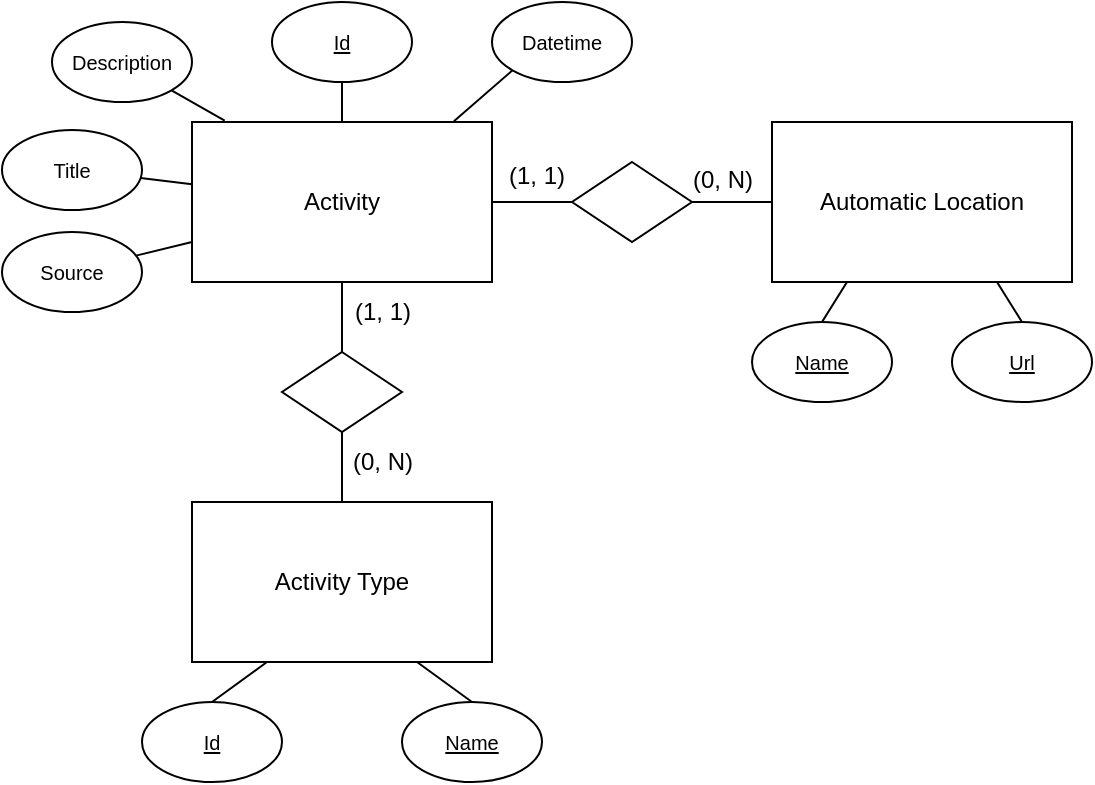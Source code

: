 <mxfile version="21.6.1" type="device">
  <diagram name="Página-1" id="A7tceK6vV1O0fZQoj8Uq">
    <mxGraphModel dx="580" dy="570" grid="1" gridSize="10" guides="1" tooltips="1" connect="1" arrows="1" fold="1" page="1" pageScale="1" pageWidth="827" pageHeight="1169" math="0" shadow="0">
      <root>
        <mxCell id="0" />
        <mxCell id="1" parent="0" />
        <mxCell id="eH5JWXhEJGaev719BXgN-16" value="" style="edgeStyle=orthogonalEdgeStyle;rounded=0;orthogonalLoop=1;jettySize=auto;html=1;endArrow=none;endFill=0;" parent="1" source="eH5JWXhEJGaev719BXgN-1" target="eH5JWXhEJGaev719BXgN-15" edge="1">
          <mxGeometry relative="1" as="geometry" />
        </mxCell>
        <mxCell id="eH5JWXhEJGaev719BXgN-1" value="Activity" style="rounded=0;whiteSpace=wrap;html=1;" parent="1" vertex="1">
          <mxGeometry x="1090" y="510" width="150" height="80" as="geometry" />
        </mxCell>
        <mxCell id="eH5JWXhEJGaev719BXgN-8" value="" style="rounded=0;orthogonalLoop=1;jettySize=auto;html=1;endArrow=none;endFill=0;" parent="1" source="eH5JWXhEJGaev719BXgN-4" target="eH5JWXhEJGaev719BXgN-1" edge="1">
          <mxGeometry relative="1" as="geometry" />
        </mxCell>
        <mxCell id="eH5JWXhEJGaev719BXgN-4" value="&lt;font style=&quot;font-size: 10px;&quot;&gt;Title&lt;/font&gt;" style="ellipse;whiteSpace=wrap;html=1;" parent="1" vertex="1">
          <mxGeometry x="995" y="514" width="70" height="40" as="geometry" />
        </mxCell>
        <mxCell id="eH5JWXhEJGaev719BXgN-5" value="&lt;font style=&quot;font-size: 10px;&quot;&gt;Description&lt;/font&gt;" style="ellipse;whiteSpace=wrap;html=1;" parent="1" vertex="1">
          <mxGeometry x="1020" y="460" width="70" height="40" as="geometry" />
        </mxCell>
        <mxCell id="eH5JWXhEJGaev719BXgN-9" value="" style="endArrow=none;html=1;rounded=0;exitX=1;exitY=1;exitDx=0;exitDy=0;entryX=0.109;entryY=-0.008;entryDx=0;entryDy=0;endFill=0;entryPerimeter=0;" parent="1" source="eH5JWXhEJGaev719BXgN-5" target="eH5JWXhEJGaev719BXgN-1" edge="1">
          <mxGeometry width="50" height="50" relative="1" as="geometry">
            <mxPoint x="920" y="570" as="sourcePoint" />
            <mxPoint x="970" y="520" as="targetPoint" />
          </mxGeometry>
        </mxCell>
        <mxCell id="eH5JWXhEJGaev719BXgN-10" value="&lt;font style=&quot;font-size: 10px;&quot;&gt;Datetime&lt;/font&gt;" style="ellipse;whiteSpace=wrap;html=1;" parent="1" vertex="1">
          <mxGeometry x="1240" y="450" width="70" height="40" as="geometry" />
        </mxCell>
        <mxCell id="eH5JWXhEJGaev719BXgN-11" value="" style="endArrow=none;html=1;rounded=0;exitX=0;exitY=1;exitDx=0;exitDy=0;entryX=0.873;entryY=-0.004;entryDx=0;entryDy=0;endFill=0;entryPerimeter=0;" parent="1" source="eH5JWXhEJGaev719BXgN-10" target="eH5JWXhEJGaev719BXgN-1" edge="1">
          <mxGeometry width="50" height="50" relative="1" as="geometry">
            <mxPoint x="920" y="660" as="sourcePoint" />
            <mxPoint x="970" y="610" as="targetPoint" />
          </mxGeometry>
        </mxCell>
        <mxCell id="eH5JWXhEJGaev719BXgN-14" value="Activity Type" style="rounded=0;whiteSpace=wrap;html=1;" parent="1" vertex="1">
          <mxGeometry x="1090" y="700" width="150" height="80" as="geometry" />
        </mxCell>
        <mxCell id="eH5JWXhEJGaev719BXgN-17" value="" style="edgeStyle=orthogonalEdgeStyle;rounded=0;orthogonalLoop=1;jettySize=auto;html=1;endArrow=none;endFill=0;" parent="1" source="eH5JWXhEJGaev719BXgN-15" target="eH5JWXhEJGaev719BXgN-14" edge="1">
          <mxGeometry relative="1" as="geometry" />
        </mxCell>
        <mxCell id="eH5JWXhEJGaev719BXgN-15" value="" style="rhombus;whiteSpace=wrap;html=1;" parent="1" vertex="1">
          <mxGeometry x="1135" y="625" width="60" height="40" as="geometry" />
        </mxCell>
        <mxCell id="eH5JWXhEJGaev719BXgN-18" value="(0, N)" style="text;html=1;align=center;verticalAlign=middle;resizable=0;points=[];autosize=1;strokeColor=none;fillColor=none;" parent="1" vertex="1">
          <mxGeometry x="1160" y="665" width="50" height="30" as="geometry" />
        </mxCell>
        <mxCell id="eH5JWXhEJGaev719BXgN-19" value="(1, 1)" style="text;html=1;align=center;verticalAlign=middle;resizable=0;points=[];autosize=1;strokeColor=none;fillColor=none;" parent="1" vertex="1">
          <mxGeometry x="1160" y="590" width="50" height="30" as="geometry" />
        </mxCell>
        <mxCell id="eH5JWXhEJGaev719BXgN-20" value="&lt;font style=&quot;font-size: 10px;&quot;&gt;&lt;u&gt;Id&lt;/u&gt;&lt;/font&gt;" style="ellipse;whiteSpace=wrap;html=1;" parent="1" vertex="1">
          <mxGeometry x="1065" y="800" width="70" height="40" as="geometry" />
        </mxCell>
        <mxCell id="eH5JWXhEJGaev719BXgN-21" value="&lt;font style=&quot;font-size: 10px;&quot;&gt;&lt;u&gt;Name&lt;/u&gt;&lt;/font&gt;" style="ellipse;whiteSpace=wrap;html=1;" parent="1" vertex="1">
          <mxGeometry x="1195" y="800" width="70" height="40" as="geometry" />
        </mxCell>
        <mxCell id="eH5JWXhEJGaev719BXgN-22" value="" style="endArrow=none;html=1;rounded=0;entryX=0.25;entryY=1;entryDx=0;entryDy=0;endFill=0;" parent="1" target="eH5JWXhEJGaev719BXgN-14" edge="1">
          <mxGeometry width="50" height="50" relative="1" as="geometry">
            <mxPoint x="1100" y="800" as="sourcePoint" />
            <mxPoint x="1030" y="760" as="targetPoint" />
          </mxGeometry>
        </mxCell>
        <mxCell id="eH5JWXhEJGaev719BXgN-23" value="" style="endArrow=none;html=1;rounded=0;entryX=0.75;entryY=1;entryDx=0;entryDy=0;exitX=0.5;exitY=0;exitDx=0;exitDy=0;endFill=0;" parent="1" source="eH5JWXhEJGaev719BXgN-21" target="eH5JWXhEJGaev719BXgN-14" edge="1">
          <mxGeometry width="50" height="50" relative="1" as="geometry">
            <mxPoint x="1110" y="810" as="sourcePoint" />
            <mxPoint x="1138" y="790" as="targetPoint" />
          </mxGeometry>
        </mxCell>
        <mxCell id="eH5JWXhEJGaev719BXgN-24" value="&lt;font style=&quot;font-size: 10px;&quot;&gt;&lt;u&gt;Id&lt;/u&gt;&lt;/font&gt;" style="ellipse;whiteSpace=wrap;html=1;" parent="1" vertex="1">
          <mxGeometry x="1130" y="450" width="70" height="40" as="geometry" />
        </mxCell>
        <mxCell id="eH5JWXhEJGaev719BXgN-25" value="" style="endArrow=none;html=1;rounded=0;exitX=0.5;exitY=1;exitDx=0;exitDy=0;endFill=0;entryX=0.5;entryY=0;entryDx=0;entryDy=0;" parent="1" source="eH5JWXhEJGaev719BXgN-24" target="eH5JWXhEJGaev719BXgN-1" edge="1">
          <mxGeometry width="50" height="50" relative="1" as="geometry">
            <mxPoint x="930" y="600" as="sourcePoint" />
            <mxPoint x="980" y="550" as="targetPoint" />
          </mxGeometry>
        </mxCell>
        <mxCell id="eH5JWXhEJGaev719BXgN-28" value="Automatic Location" style="rounded=0;whiteSpace=wrap;html=1;" parent="1" vertex="1">
          <mxGeometry x="1380" y="510" width="150" height="80" as="geometry" />
        </mxCell>
        <mxCell id="eH5JWXhEJGaev719BXgN-30" value="&lt;font style=&quot;font-size: 10px;&quot;&gt;&lt;u&gt;Name&lt;/u&gt;&lt;/font&gt;" style="ellipse;whiteSpace=wrap;html=1;" parent="1" vertex="1">
          <mxGeometry x="1370" y="610" width="70" height="40" as="geometry" />
        </mxCell>
        <mxCell id="eH5JWXhEJGaev719BXgN-31" value="&lt;font style=&quot;font-size: 10px;&quot;&gt;&lt;u&gt;Url&lt;/u&gt;&lt;/font&gt;" style="ellipse;whiteSpace=wrap;html=1;" parent="1" vertex="1">
          <mxGeometry x="1470" y="610" width="70" height="40" as="geometry" />
        </mxCell>
        <mxCell id="eH5JWXhEJGaev719BXgN-39" value="" style="edgeStyle=orthogonalEdgeStyle;rounded=0;orthogonalLoop=1;jettySize=auto;html=1;endArrow=none;endFill=0;" parent="1" source="eH5JWXhEJGaev719BXgN-35" target="eH5JWXhEJGaev719BXgN-28" edge="1">
          <mxGeometry relative="1" as="geometry" />
        </mxCell>
        <mxCell id="eH5JWXhEJGaev719BXgN-40" value="" style="edgeStyle=orthogonalEdgeStyle;rounded=0;orthogonalLoop=1;jettySize=auto;html=1;endArrow=none;endFill=0;" parent="1" source="eH5JWXhEJGaev719BXgN-35" target="eH5JWXhEJGaev719BXgN-1" edge="1">
          <mxGeometry relative="1" as="geometry" />
        </mxCell>
        <mxCell id="eH5JWXhEJGaev719BXgN-35" value="" style="rhombus;whiteSpace=wrap;html=1;" parent="1" vertex="1">
          <mxGeometry x="1280" y="530" width="60" height="40" as="geometry" />
        </mxCell>
        <mxCell id="eH5JWXhEJGaev719BXgN-43" value="(1, 1)" style="text;html=1;align=center;verticalAlign=middle;resizable=0;points=[];autosize=1;strokeColor=none;fillColor=none;" parent="1" vertex="1">
          <mxGeometry x="1237" y="522" width="50" height="30" as="geometry" />
        </mxCell>
        <mxCell id="eH5JWXhEJGaev719BXgN-44" value="(0, N)" style="text;html=1;align=center;verticalAlign=middle;resizable=0;points=[];autosize=1;strokeColor=none;fillColor=none;" parent="1" vertex="1">
          <mxGeometry x="1330" y="524" width="50" height="30" as="geometry" />
        </mxCell>
        <mxCell id="eH5JWXhEJGaev719BXgN-45" value="" style="endArrow=none;html=1;rounded=0;exitX=0.5;exitY=0;exitDx=0;exitDy=0;entryX=0.25;entryY=1;entryDx=0;entryDy=0;endFill=0;" parent="1" source="eH5JWXhEJGaev719BXgN-30" target="eH5JWXhEJGaev719BXgN-28" edge="1">
          <mxGeometry width="50" height="50" relative="1" as="geometry">
            <mxPoint x="1260" y="494" as="sourcePoint" />
            <mxPoint x="1231" y="520" as="targetPoint" />
          </mxGeometry>
        </mxCell>
        <mxCell id="eH5JWXhEJGaev719BXgN-46" value="" style="endArrow=none;html=1;rounded=0;exitX=0.75;exitY=1;exitDx=0;exitDy=0;entryX=0.5;entryY=0;entryDx=0;entryDy=0;endFill=0;" parent="1" source="eH5JWXhEJGaev719BXgN-28" target="eH5JWXhEJGaev719BXgN-31" edge="1">
          <mxGeometry width="50" height="50" relative="1" as="geometry">
            <mxPoint x="1425" y="620" as="sourcePoint" />
            <mxPoint x="1428" y="600" as="targetPoint" />
          </mxGeometry>
        </mxCell>
        <mxCell id="eH5JWXhEJGaev719BXgN-47" value="&lt;font style=&quot;font-size: 10px;&quot;&gt;Source&lt;/font&gt;" style="ellipse;whiteSpace=wrap;html=1;" parent="1" vertex="1">
          <mxGeometry x="995" y="565" width="70" height="40" as="geometry" />
        </mxCell>
        <mxCell id="eH5JWXhEJGaev719BXgN-48" value="" style="endArrow=none;html=1;rounded=0;entryX=0;entryY=0.75;entryDx=0;entryDy=0;endFill=0;exitX=0.957;exitY=0.295;exitDx=0;exitDy=0;exitPerimeter=0;" parent="1" source="eH5JWXhEJGaev719BXgN-47" target="eH5JWXhEJGaev719BXgN-1" edge="1">
          <mxGeometry width="50" height="50" relative="1" as="geometry">
            <mxPoint x="1080" y="590" as="sourcePoint" />
            <mxPoint x="970" y="610" as="targetPoint" />
          </mxGeometry>
        </mxCell>
      </root>
    </mxGraphModel>
  </diagram>
</mxfile>
